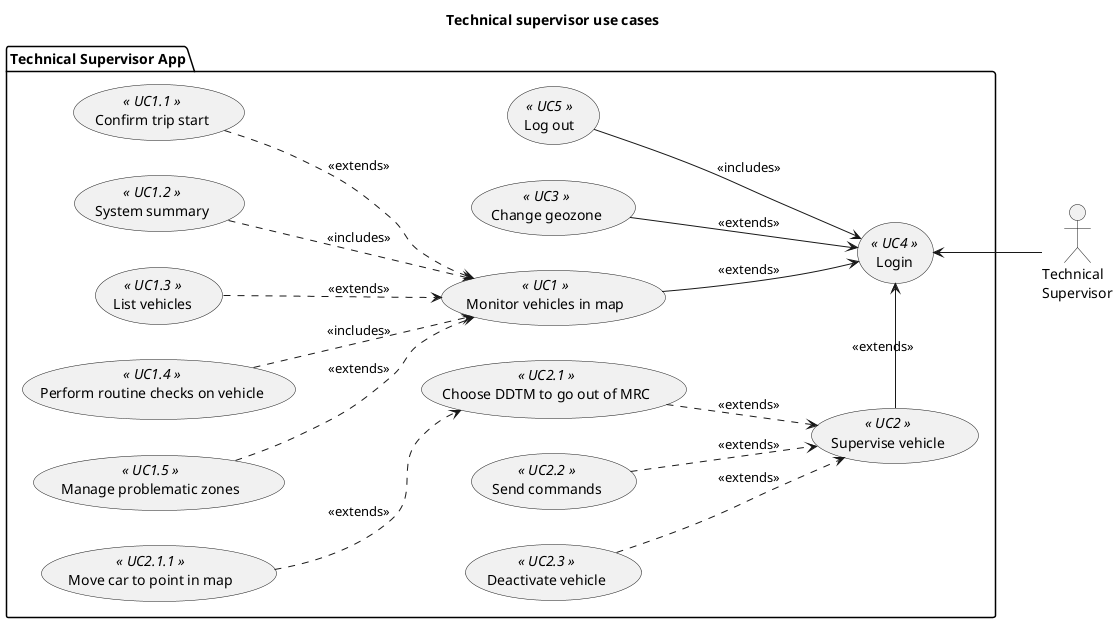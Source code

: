 @startuml ts_use_cases
title Technical supervisor use cases

left to right direction

actor :Technical\nSupervisor: as TS1

package "Technical Supervisor App" {
    usecase UC4 as (Login) <<  UC4  >>
    usecase UC5 as (Log out) <<  UC5  >>
    usecase UC1 as (Monitor vehicles in map)<<  UC1  >>
    usecase UC2 as (Supervise vehicle) <<  UC2  >>
    usecase UC3 as (Change geozone) <<  UC3  >>

    ' Supervise system
    usecase UC100 as (Confirm trip start) <<  UC1.1  >>
    usecase UC101 as (System summary) <<  UC1.2  >>
    usecase UC102 as (List vehicles) <<  UC1.3  >>
    ' UC103 as  usecase "Confirm vehicle DDT" as 
    usecase UC104 as (Perform routine checks on vehicle) <<  UC1.4  >>
    usecase  UC105 as (Manage problematic zones) <<  UC1.5  >>

    ' Supervise vehicle
    usecase UC202 as (Choose DDTM to go out of MRC) <<  UC2.1  >>

    ' Vehicle actions
    usecase UC303 as (Move car to point in map) <<  UC2.1.1  >>
    usecase UC304 as (Send commands) <<  UC2.2  >>
    usecase UC305 as (Deactivate vehicle) <<  UC2.3  >>
}

' User connections
TS1 -up-> UC4
UC2 -> UC4 : <<extends>> 
UC1 --> UC4 : <<extends>> 
UC3 --> UC4 : <<extends>> 
UC5 --> UC4 : <<includes>>

' Supervise system
UC100 --> UC1 #line.dashed : <<extends>>
UC101 --> UC1 #line.dashed : <<includes>>
UC102 --> UC1 #line.dashed : <<extends>>
UC104 --> UC1 #line.dashed : <<includes>>
UC105 --> UC1 #line.dashed : <<extends>>

' Supervise vehicle
UC202 --> UC2 #line.dashed : <<extends>>
UC303 --> UC202 #line.dashed : <<extends>>
UC304 --> UC2 #line.dashed : <<extends>>
UC305 --> UC2 #line.dashed : <<extends>>

@enduml

